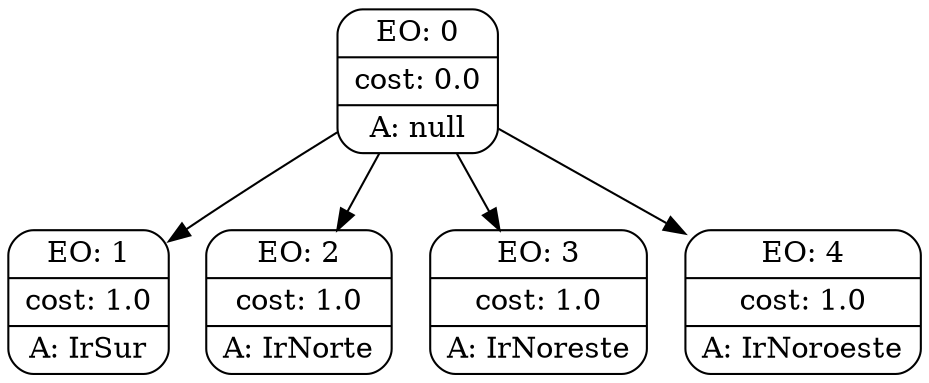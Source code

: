 digraph g {
node [shape = Mrecord];
nodo0[label="{EO: 0|cost: 0.0|A: null}"]
nodo1[label="{EO: 1|cost: 1.0|A: IrSur}"]

nodo0 -> nodo1;
nodo2[label="{EO: 2|cost: 1.0|A: IrNorte}"]

nodo0 -> nodo2;
nodo3[label="{EO: 3|cost: 1.0|A: IrNoreste}"]

nodo0 -> nodo3;
nodo4[label="{EO: 4|cost: 1.0|A: IrNoroeste}"]

nodo0 -> nodo4;


}